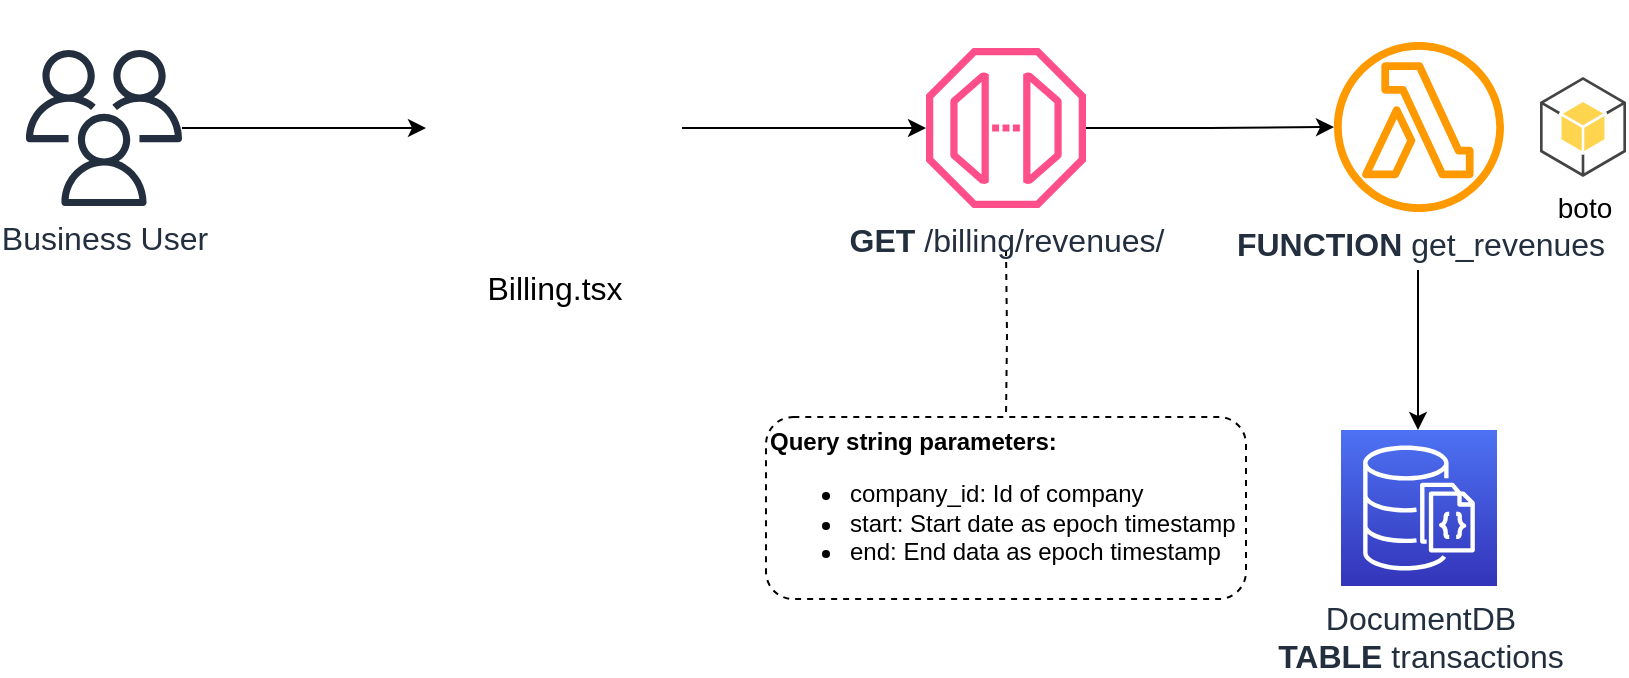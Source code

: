 <mxfile version="16.2.2" type="github" pages="5">
  <diagram id="VvI6xnK7Ubtw1GrGe_8O" name="Get Billing Revenues">
    <mxGraphModel dx="1422" dy="729" grid="1" gridSize="10" guides="1" tooltips="1" connect="1" arrows="1" fold="1" page="1" pageScale="1" pageWidth="850" pageHeight="1100" math="0" shadow="0">
      <root>
        <mxCell id="0" />
        <mxCell id="1" parent="0" />
        <mxCell id="kxR7DaWLTM8WRQEH6DTp-3" style="edgeStyle=orthogonalEdgeStyle;rounded=0;orthogonalLoop=1;jettySize=auto;html=1;" parent="1" source="kxR7DaWLTM8WRQEH6DTp-1" target="kxR7DaWLTM8WRQEH6DTp-2" edge="1">
          <mxGeometry relative="1" as="geometry" />
        </mxCell>
        <mxCell id="kxR7DaWLTM8WRQEH6DTp-1" value="&lt;font style=&quot;font-size: 16px&quot;&gt;Business User&lt;/font&gt;" style="sketch=0;outlineConnect=0;fontColor=#232F3E;gradientColor=none;fillColor=#232F3E;strokeColor=none;dashed=0;verticalLabelPosition=bottom;verticalAlign=top;align=center;html=1;fontSize=12;fontStyle=0;aspect=fixed;pointerEvents=1;shape=mxgraph.aws4.users;" parent="1" vertex="1">
          <mxGeometry x="110" y="260" width="78" height="78" as="geometry" />
        </mxCell>
        <mxCell id="kxR7DaWLTM8WRQEH6DTp-7" style="edgeStyle=orthogonalEdgeStyle;rounded=0;orthogonalLoop=1;jettySize=auto;html=1;" parent="1" source="kxR7DaWLTM8WRQEH6DTp-2" target="kxR7DaWLTM8WRQEH6DTp-5" edge="1">
          <mxGeometry relative="1" as="geometry" />
        </mxCell>
        <mxCell id="kxR7DaWLTM8WRQEH6DTp-2" value="&lt;font style=&quot;font-size: 16px&quot;&gt;Billing.tsx&lt;/font&gt;" style="shape=image;html=1;verticalAlign=top;verticalLabelPosition=bottom;labelBackgroundColor=#ffffff;imageAspect=0;aspect=fixed;image=https://cdn4.iconfinder.com/data/icons/logos-3/600/React.js_logo-128.png" parent="1" vertex="1">
          <mxGeometry x="310" y="235" width="128" height="128" as="geometry" />
        </mxCell>
        <mxCell id="kxR7DaWLTM8WRQEH6DTp-8" style="edgeStyle=orthogonalEdgeStyle;rounded=0;orthogonalLoop=1;jettySize=auto;html=1;" parent="1" source="kxR7DaWLTM8WRQEH6DTp-5" target="kxR7DaWLTM8WRQEH6DTp-6" edge="1">
          <mxGeometry relative="1" as="geometry" />
        </mxCell>
        <mxCell id="kxR7DaWLTM8WRQEH6DTp-13" style="edgeStyle=orthogonalEdgeStyle;rounded=0;orthogonalLoop=1;jettySize=auto;html=1;endArrow=none;endFill=0;dashed=1;" parent="1" target="kxR7DaWLTM8WRQEH6DTp-12" edge="1">
          <mxGeometry relative="1" as="geometry">
            <mxPoint x="600" y="360" as="sourcePoint" />
          </mxGeometry>
        </mxCell>
        <mxCell id="kxR7DaWLTM8WRQEH6DTp-5" value="&lt;font style=&quot;font-size: 16px&quot;&gt;&lt;b&gt;GET&lt;/b&gt; /billing/revenues/&lt;/font&gt;" style="sketch=0;outlineConnect=0;fontColor=#232F3E;gradientColor=none;fillColor=#FF4F8B;strokeColor=none;dashed=0;verticalLabelPosition=bottom;verticalAlign=top;align=center;html=1;fontSize=12;fontStyle=0;aspect=fixed;pointerEvents=1;shape=mxgraph.aws4.endpoint;" parent="1" vertex="1">
          <mxGeometry x="560" y="259" width="80" height="80" as="geometry" />
        </mxCell>
        <mxCell id="kxR7DaWLTM8WRQEH6DTp-15" style="edgeStyle=orthogonalEdgeStyle;rounded=0;orthogonalLoop=1;jettySize=auto;html=1;" parent="1" target="kxR7DaWLTM8WRQEH6DTp-14" edge="1">
          <mxGeometry relative="1" as="geometry">
            <mxPoint x="806" y="370" as="sourcePoint" />
          </mxGeometry>
        </mxCell>
        <mxCell id="kxR7DaWLTM8WRQEH6DTp-6" value="&lt;font style=&quot;font-size: 16px&quot;&gt;&lt;b&gt;FUNCTION &lt;/b&gt;get_revenues&lt;/font&gt;" style="sketch=0;outlineConnect=0;fontColor=#232F3E;gradientColor=none;fillColor=#FF9900;strokeColor=none;dashed=0;verticalLabelPosition=bottom;verticalAlign=top;align=center;html=1;fontSize=12;fontStyle=0;aspect=fixed;pointerEvents=1;shape=mxgraph.aws4.lambda_function;" parent="1" vertex="1">
          <mxGeometry x="764" y="256" width="85" height="85" as="geometry" />
        </mxCell>
        <mxCell id="kxR7DaWLTM8WRQEH6DTp-9" value="" style="shape=image;html=1;verticalAlign=top;verticalLabelPosition=bottom;labelBackgroundColor=#ffffff;imageAspect=0;aspect=fixed;image=https://cdn2.iconfinder.com/data/icons/integers/60/number-one-128.png" parent="1" vertex="1">
          <mxGeometry x="230" y="240" width="40" height="40" as="geometry" />
        </mxCell>
        <mxCell id="kxR7DaWLTM8WRQEH6DTp-10" value="" style="shape=image;html=1;verticalAlign=top;verticalLabelPosition=bottom;labelBackgroundColor=#ffffff;imageAspect=0;aspect=fixed;image=https://cdn2.iconfinder.com/data/icons/integers/60/number-two-128.png" parent="1" vertex="1">
          <mxGeometry x="480" y="240" width="40" height="40" as="geometry" />
        </mxCell>
        <mxCell id="kxR7DaWLTM8WRQEH6DTp-11" value="" style="shape=image;html=1;verticalAlign=top;verticalLabelPosition=bottom;labelBackgroundColor=#ffffff;imageAspect=0;aspect=fixed;image=https://cdn2.iconfinder.com/data/icons/integers/60/number-three-128.png" parent="1" vertex="1">
          <mxGeometry x="680" y="240" width="40" height="40" as="geometry" />
        </mxCell>
        <mxCell id="kxR7DaWLTM8WRQEH6DTp-12" value="&lt;b&gt;Query string parameters:&lt;/b&gt;&lt;br&gt;&lt;ul&gt;&lt;li&gt;company_id: Id of company&lt;/li&gt;&lt;li&gt;start: Start date as epoch timestamp&lt;/li&gt;&lt;li&gt;end: End data as epoch timestamp&lt;/li&gt;&lt;/ul&gt;" style="rounded=1;whiteSpace=wrap;html=1;align=left;dashed=1;" parent="1" vertex="1">
          <mxGeometry x="480" y="443.5" width="240" height="91" as="geometry" />
        </mxCell>
        <mxCell id="kxR7DaWLTM8WRQEH6DTp-14" value="&lt;font style=&quot;font-size: 16px&quot;&gt;DocumentDB&lt;br&gt;&lt;b&gt;TABLE&lt;/b&gt; transactions&lt;/font&gt;" style="sketch=0;points=[[0,0,0],[0.25,0,0],[0.5,0,0],[0.75,0,0],[1,0,0],[0,1,0],[0.25,1,0],[0.5,1,0],[0.75,1,0],[1,1,0],[0,0.25,0],[0,0.5,0],[0,0.75,0],[1,0.25,0],[1,0.5,0],[1,0.75,0]];outlineConnect=0;fontColor=#232F3E;gradientColor=#4D72F3;gradientDirection=north;fillColor=#3334B9;strokeColor=#ffffff;dashed=0;verticalLabelPosition=bottom;verticalAlign=top;align=center;html=1;fontSize=12;fontStyle=0;aspect=fixed;shape=mxgraph.aws4.resourceIcon;resIcon=mxgraph.aws4.documentdb_with_mongodb_compatibility;" parent="1" vertex="1">
          <mxGeometry x="767.5" y="450" width="78" height="78" as="geometry" />
        </mxCell>
        <mxCell id="kxR7DaWLTM8WRQEH6DTp-16" value="" style="shape=image;html=1;verticalAlign=top;verticalLabelPosition=bottom;labelBackgroundColor=#ffffff;imageAspect=0;aspect=fixed;image=https://cdn2.iconfinder.com/data/icons/integers/60/number-four-128.png" parent="1" vertex="1">
          <mxGeometry x="820" y="380" width="40" height="40" as="geometry" />
        </mxCell>
        <mxCell id="kxR7DaWLTM8WRQEH6DTp-17" value="&lt;font style=&quot;font-size: 14px&quot;&gt;boto&lt;/font&gt;" style="outlineConnect=0;dashed=0;verticalLabelPosition=bottom;verticalAlign=top;align=center;html=1;shape=mxgraph.aws3.android;fillColor=#FFD44F;gradientColor=none;" parent="1" vertex="1">
          <mxGeometry x="867" y="273.5" width="43" height="50" as="geometry" />
        </mxCell>
      </root>
    </mxGraphModel>
  </diagram>
  <diagram id="cmVLZW015kuvsUWlFVBc" name="Get Stores">
    <mxGraphModel dx="1422" dy="786" grid="1" gridSize="10" guides="1" tooltips="1" connect="1" arrows="1" fold="1" page="1" pageScale="1" pageWidth="850" pageHeight="1100" math="0" shadow="0">
      <root>
        <mxCell id="LzPQcnu16XLlhFh7L4GQ-0" />
        <mxCell id="LzPQcnu16XLlhFh7L4GQ-1" parent="LzPQcnu16XLlhFh7L4GQ-0" />
        <mxCell id="IkaJXvXB6Ntzko8kWSPx-0" style="edgeStyle=orthogonalEdgeStyle;rounded=0;orthogonalLoop=1;jettySize=auto;html=1;" parent="LzPQcnu16XLlhFh7L4GQ-1" source="IkaJXvXB6Ntzko8kWSPx-1" target="IkaJXvXB6Ntzko8kWSPx-3" edge="1">
          <mxGeometry relative="1" as="geometry" />
        </mxCell>
        <mxCell id="IkaJXvXB6Ntzko8kWSPx-1" value="&lt;font style=&quot;font-size: 16px&quot;&gt;Business User&lt;/font&gt;" style="sketch=0;outlineConnect=0;fontColor=#232F3E;gradientColor=none;fillColor=#232F3E;strokeColor=none;dashed=0;verticalLabelPosition=bottom;verticalAlign=top;align=center;html=1;fontSize=12;fontStyle=0;aspect=fixed;pointerEvents=1;shape=mxgraph.aws4.users;" parent="LzPQcnu16XLlhFh7L4GQ-1" vertex="1">
          <mxGeometry x="110" y="260" width="78" height="78" as="geometry" />
        </mxCell>
        <mxCell id="IkaJXvXB6Ntzko8kWSPx-2" style="edgeStyle=orthogonalEdgeStyle;rounded=0;orthogonalLoop=1;jettySize=auto;html=1;" parent="LzPQcnu16XLlhFh7L4GQ-1" source="IkaJXvXB6Ntzko8kWSPx-3" target="IkaJXvXB6Ntzko8kWSPx-6" edge="1">
          <mxGeometry relative="1" as="geometry" />
        </mxCell>
        <mxCell id="IkaJXvXB6Ntzko8kWSPx-3" value="&lt;font style=&quot;font-size: 16px&quot;&gt;Stores.tsx&lt;br&gt;&lt;/font&gt;" style="shape=image;html=1;verticalAlign=top;verticalLabelPosition=bottom;labelBackgroundColor=#ffffff;imageAspect=0;aspect=fixed;image=https://cdn4.iconfinder.com/data/icons/logos-3/600/React.js_logo-128.png" parent="LzPQcnu16XLlhFh7L4GQ-1" vertex="1">
          <mxGeometry x="310" y="235" width="128" height="128" as="geometry" />
        </mxCell>
        <mxCell id="IkaJXvXB6Ntzko8kWSPx-4" style="edgeStyle=orthogonalEdgeStyle;rounded=0;orthogonalLoop=1;jettySize=auto;html=1;" parent="LzPQcnu16XLlhFh7L4GQ-1" source="IkaJXvXB6Ntzko8kWSPx-6" target="IkaJXvXB6Ntzko8kWSPx-8" edge="1">
          <mxGeometry relative="1" as="geometry" />
        </mxCell>
        <mxCell id="IkaJXvXB6Ntzko8kWSPx-5" style="edgeStyle=orthogonalEdgeStyle;rounded=0;orthogonalLoop=1;jettySize=auto;html=1;endArrow=none;endFill=0;dashed=1;" parent="LzPQcnu16XLlhFh7L4GQ-1" target="IkaJXvXB6Ntzko8kWSPx-12" edge="1">
          <mxGeometry relative="1" as="geometry">
            <mxPoint x="600" y="360" as="sourcePoint" />
          </mxGeometry>
        </mxCell>
        <mxCell id="IkaJXvXB6Ntzko8kWSPx-6" value="&lt;font style=&quot;font-size: 16px&quot;&gt;&lt;b&gt;GET&lt;/b&gt; /companies/{company_id}/stores&lt;/font&gt;" style="sketch=0;outlineConnect=0;fontColor=#232F3E;gradientColor=none;fillColor=#FF4F8B;strokeColor=none;dashed=0;verticalLabelPosition=bottom;verticalAlign=top;align=center;html=1;fontSize=12;fontStyle=0;aspect=fixed;pointerEvents=1;shape=mxgraph.aws4.endpoint;" parent="LzPQcnu16XLlhFh7L4GQ-1" vertex="1">
          <mxGeometry x="560" y="259" width="80" height="80" as="geometry" />
        </mxCell>
        <mxCell id="IkaJXvXB6Ntzko8kWSPx-7" style="edgeStyle=orthogonalEdgeStyle;rounded=0;orthogonalLoop=1;jettySize=auto;html=1;" parent="LzPQcnu16XLlhFh7L4GQ-1" target="IkaJXvXB6Ntzko8kWSPx-13" edge="1">
          <mxGeometry relative="1" as="geometry">
            <mxPoint x="852" y="370" as="sourcePoint" />
          </mxGeometry>
        </mxCell>
        <mxCell id="IkaJXvXB6Ntzko8kWSPx-8" value="&lt;font style=&quot;font-size: 16px&quot;&gt;&lt;b&gt;FUNCTION &lt;/b&gt;get_stores&lt;br&gt;&lt;/font&gt;" style="sketch=0;outlineConnect=0;fontColor=#232F3E;gradientColor=none;fillColor=#FF9900;strokeColor=none;dashed=0;verticalLabelPosition=bottom;verticalAlign=top;align=center;html=1;fontSize=12;fontStyle=0;aspect=fixed;pointerEvents=1;shape=mxgraph.aws4.lambda_function;" parent="LzPQcnu16XLlhFh7L4GQ-1" vertex="1">
          <mxGeometry x="810" y="256" width="85" height="85" as="geometry" />
        </mxCell>
        <mxCell id="IkaJXvXB6Ntzko8kWSPx-9" value="" style="shape=image;html=1;verticalAlign=top;verticalLabelPosition=bottom;labelBackgroundColor=#ffffff;imageAspect=0;aspect=fixed;image=https://cdn2.iconfinder.com/data/icons/integers/60/number-one-128.png" parent="LzPQcnu16XLlhFh7L4GQ-1" vertex="1">
          <mxGeometry x="230" y="240" width="40" height="40" as="geometry" />
        </mxCell>
        <mxCell id="IkaJXvXB6Ntzko8kWSPx-10" value="" style="shape=image;html=1;verticalAlign=top;verticalLabelPosition=bottom;labelBackgroundColor=#ffffff;imageAspect=0;aspect=fixed;image=https://cdn2.iconfinder.com/data/icons/integers/60/number-two-128.png" parent="LzPQcnu16XLlhFh7L4GQ-1" vertex="1">
          <mxGeometry x="480" y="240" width="40" height="40" as="geometry" />
        </mxCell>
        <mxCell id="IkaJXvXB6Ntzko8kWSPx-11" value="" style="shape=image;html=1;verticalAlign=top;verticalLabelPosition=bottom;labelBackgroundColor=#ffffff;imageAspect=0;aspect=fixed;image=https://cdn2.iconfinder.com/data/icons/integers/60/number-three-128.png" parent="LzPQcnu16XLlhFh7L4GQ-1" vertex="1">
          <mxGeometry x="680" y="240" width="40" height="40" as="geometry" />
        </mxCell>
        <mxCell id="IkaJXvXB6Ntzko8kWSPx-12" value="&lt;b&gt;&lt;br&gt;Query path parameters:&lt;/b&gt;&lt;br&gt;&lt;ul&gt;&lt;li&gt;company_id: Id of company&lt;/li&gt;&lt;/ul&gt;&lt;b&gt;Query string parameters:&lt;br&gt;&lt;/b&gt;&lt;ul&gt;&lt;li&gt;offset: Index of first item in stores list&lt;/li&gt;&lt;li&gt;limit: Number of items in stores list&lt;/li&gt;&lt;/ul&gt;" style="rounded=1;whiteSpace=wrap;html=1;align=left;dashed=1;" parent="LzPQcnu16XLlhFh7L4GQ-1" vertex="1">
          <mxGeometry x="460" y="443.5" width="280" height="136.5" as="geometry" />
        </mxCell>
        <mxCell id="IkaJXvXB6Ntzko8kWSPx-13" value="&lt;font style=&quot;font-size: 16px&quot;&gt;DocumentDB&lt;br&gt;&lt;b&gt;TABLE&lt;/b&gt; stores&lt;/font&gt;" style="sketch=0;points=[[0,0,0],[0.25,0,0],[0.5,0,0],[0.75,0,0],[1,0,0],[0,1,0],[0.25,1,0],[0.5,1,0],[0.75,1,0],[1,1,0],[0,0.25,0],[0,0.5,0],[0,0.75,0],[1,0.25,0],[1,0.5,0],[1,0.75,0]];outlineConnect=0;fontColor=#232F3E;gradientColor=#4D72F3;gradientDirection=north;fillColor=#3334B9;strokeColor=#ffffff;dashed=0;verticalLabelPosition=bottom;verticalAlign=top;align=center;html=1;fontSize=12;fontStyle=0;aspect=fixed;shape=mxgraph.aws4.resourceIcon;resIcon=mxgraph.aws4.documentdb_with_mongodb_compatibility;" parent="LzPQcnu16XLlhFh7L4GQ-1" vertex="1">
          <mxGeometry x="813.5" y="450" width="78" height="78" as="geometry" />
        </mxCell>
        <mxCell id="IkaJXvXB6Ntzko8kWSPx-14" value="" style="shape=image;html=1;verticalAlign=top;verticalLabelPosition=bottom;labelBackgroundColor=#ffffff;imageAspect=0;aspect=fixed;image=https://cdn2.iconfinder.com/data/icons/integers/60/number-four-128.png" parent="LzPQcnu16XLlhFh7L4GQ-1" vertex="1">
          <mxGeometry x="866" y="380" width="40" height="40" as="geometry" />
        </mxCell>
        <mxCell id="IkaJXvXB6Ntzko8kWSPx-15" value="&lt;font style=&quot;font-size: 14px&quot;&gt;boto&lt;/font&gt;" style="outlineConnect=0;dashed=0;verticalLabelPosition=bottom;verticalAlign=top;align=center;html=1;shape=mxgraph.aws3.android;fillColor=#FFD44F;gradientColor=none;" parent="LzPQcnu16XLlhFh7L4GQ-1" vertex="1">
          <mxGeometry x="913" y="273.5" width="43" height="50" as="geometry" />
        </mxCell>
      </root>
    </mxGraphModel>
  </diagram>
  <diagram id="KLJXaCD1r4Mk-DGN4UcQ" name="Save OPOS History">
    <mxGraphModel dx="1422" dy="786" grid="1" gridSize="10" guides="1" tooltips="1" connect="1" arrows="1" fold="1" page="1" pageScale="1" pageWidth="850" pageHeight="1100" math="0" shadow="0">
      <root>
        <mxCell id="zgQaud_D7mGyDaJimi5I-0" />
        <mxCell id="zgQaud_D7mGyDaJimi5I-1" parent="zgQaud_D7mGyDaJimi5I-0" />
        <mxCell id="DMf585GbkxXUlghjqEOV-0" style="edgeStyle=orthogonalEdgeStyle;rounded=0;orthogonalLoop=1;jettySize=auto;html=1;" parent="zgQaud_D7mGyDaJimi5I-1" source="DMf585GbkxXUlghjqEOV-1" target="DMf585GbkxXUlghjqEOV-3" edge="1">
          <mxGeometry relative="1" as="geometry" />
        </mxCell>
        <mxCell id="DMf585GbkxXUlghjqEOV-1" value="&lt;font style=&quot;font-size: 16px&quot;&gt;Cashier&lt;/font&gt;" style="sketch=0;outlineConnect=0;fontColor=#232F3E;gradientColor=none;fillColor=#232F3E;strokeColor=none;dashed=0;verticalLabelPosition=bottom;verticalAlign=top;align=center;html=1;fontSize=12;fontStyle=0;aspect=fixed;pointerEvents=1;shape=mxgraph.aws4.users;" parent="zgQaud_D7mGyDaJimi5I-1" vertex="1">
          <mxGeometry x="110" y="260" width="78" height="78" as="geometry" />
        </mxCell>
        <mxCell id="DMf585GbkxXUlghjqEOV-2" style="edgeStyle=orthogonalEdgeStyle;rounded=0;orthogonalLoop=1;jettySize=auto;html=1;" parent="zgQaud_D7mGyDaJimi5I-1" source="DMf585GbkxXUlghjqEOV-3" target="DMf585GbkxXUlghjqEOV-6" edge="1">
          <mxGeometry relative="1" as="geometry" />
        </mxCell>
        <mxCell id="DMf585GbkxXUlghjqEOV-3" value="&lt;font style=&quot;font-size: 16px&quot;&gt;OPOS Web Cashier&lt;br&gt;&lt;/font&gt;" style="shape=image;html=1;verticalAlign=top;verticalLabelPosition=bottom;labelBackgroundColor=#ffffff;imageAspect=0;aspect=fixed;image=https://cdn4.iconfinder.com/data/icons/logos-3/600/React.js_logo-128.png" parent="zgQaud_D7mGyDaJimi5I-1" vertex="1">
          <mxGeometry x="310" y="235" width="128" height="128" as="geometry" />
        </mxCell>
        <mxCell id="DMf585GbkxXUlghjqEOV-4" style="edgeStyle=orthogonalEdgeStyle;rounded=0;orthogonalLoop=1;jettySize=auto;html=1;" parent="zgQaud_D7mGyDaJimi5I-1" source="DMf585GbkxXUlghjqEOV-6" target="DMf585GbkxXUlghjqEOV-8" edge="1">
          <mxGeometry relative="1" as="geometry" />
        </mxCell>
        <mxCell id="DMf585GbkxXUlghjqEOV-5" style="edgeStyle=orthogonalEdgeStyle;rounded=0;orthogonalLoop=1;jettySize=auto;html=1;endArrow=none;endFill=0;dashed=1;" parent="zgQaud_D7mGyDaJimi5I-1" target="DMf585GbkxXUlghjqEOV-12" edge="1">
          <mxGeometry relative="1" as="geometry">
            <mxPoint x="600" y="360" as="sourcePoint" />
          </mxGeometry>
        </mxCell>
        <mxCell id="DMf585GbkxXUlghjqEOV-6" value="&lt;font style=&quot;font-size: 16px&quot;&gt;&lt;b&gt;POST&amp;nbsp;&lt;/b&gt;/pos/opos/histories&lt;/font&gt;" style="sketch=0;outlineConnect=0;fontColor=#232F3E;gradientColor=none;fillColor=#FF4F8B;strokeColor=none;dashed=0;verticalLabelPosition=bottom;verticalAlign=top;align=center;html=1;fontSize=12;fontStyle=0;aspect=fixed;pointerEvents=1;shape=mxgraph.aws4.endpoint;" parent="zgQaud_D7mGyDaJimi5I-1" vertex="1">
          <mxGeometry x="560" y="259" width="80" height="80" as="geometry" />
        </mxCell>
        <mxCell id="DMf585GbkxXUlghjqEOV-7" style="edgeStyle=orthogonalEdgeStyle;rounded=0;orthogonalLoop=1;jettySize=auto;html=1;" parent="zgQaud_D7mGyDaJimi5I-1" target="DMf585GbkxXUlghjqEOV-13" edge="1">
          <mxGeometry relative="1" as="geometry">
            <mxPoint x="852" y="370" as="sourcePoint" />
          </mxGeometry>
        </mxCell>
        <mxCell id="DMf585GbkxXUlghjqEOV-8" value="&lt;font style=&quot;font-size: 16px&quot;&gt;&lt;b&gt;FUNCTION &lt;/b&gt;opos_save_history&lt;br&gt;&lt;/font&gt;" style="sketch=0;outlineConnect=0;fontColor=#232F3E;gradientColor=none;fillColor=#FF9900;strokeColor=none;dashed=0;verticalLabelPosition=bottom;verticalAlign=top;align=center;html=1;fontSize=12;fontStyle=0;aspect=fixed;pointerEvents=1;shape=mxgraph.aws4.lambda_function;" parent="zgQaud_D7mGyDaJimi5I-1" vertex="1">
          <mxGeometry x="810" y="256" width="85" height="85" as="geometry" />
        </mxCell>
        <mxCell id="DMf585GbkxXUlghjqEOV-9" value="" style="shape=image;html=1;verticalAlign=top;verticalLabelPosition=bottom;labelBackgroundColor=#ffffff;imageAspect=0;aspect=fixed;image=https://cdn2.iconfinder.com/data/icons/integers/60/number-one-128.png" parent="zgQaud_D7mGyDaJimi5I-1" vertex="1">
          <mxGeometry x="230" y="240" width="40" height="40" as="geometry" />
        </mxCell>
        <mxCell id="DMf585GbkxXUlghjqEOV-10" value="" style="shape=image;html=1;verticalAlign=top;verticalLabelPosition=bottom;labelBackgroundColor=#ffffff;imageAspect=0;aspect=fixed;image=https://cdn2.iconfinder.com/data/icons/integers/60/number-two-128.png" parent="zgQaud_D7mGyDaJimi5I-1" vertex="1">
          <mxGeometry x="480" y="240" width="40" height="40" as="geometry" />
        </mxCell>
        <mxCell id="DMf585GbkxXUlghjqEOV-11" value="" style="shape=image;html=1;verticalAlign=top;verticalLabelPosition=bottom;labelBackgroundColor=#ffffff;imageAspect=0;aspect=fixed;image=https://cdn2.iconfinder.com/data/icons/integers/60/number-three-128.png" parent="zgQaud_D7mGyDaJimi5I-1" vertex="1">
          <mxGeometry x="680" y="240" width="40" height="40" as="geometry" />
        </mxCell>
        <mxCell id="DMf585GbkxXUlghjqEOV-12" value="&lt;b&gt;&lt;br&gt;Body parameters:&lt;/b&gt;&lt;br&gt;&lt;ul&gt;&lt;li&gt;registerId: Id of register&lt;/li&gt;&lt;li&gt;code: Campaign code&lt;/li&gt;&lt;li&gt;orderTotal: Total order amount in customer bill&lt;/li&gt;&lt;/ul&gt;" style="rounded=1;whiteSpace=wrap;html=1;align=left;dashed=1;" parent="zgQaud_D7mGyDaJimi5I-1" vertex="1">
          <mxGeometry x="460" y="443.5" width="280" height="136.5" as="geometry" />
        </mxCell>
        <mxCell id="DMf585GbkxXUlghjqEOV-13" value="&lt;font style=&quot;font-size: 16px&quot;&gt;DocumentDB&lt;br&gt;&lt;b&gt;TABLE&lt;/b&gt; transactions&lt;/font&gt;" style="sketch=0;points=[[0,0,0],[0.25,0,0],[0.5,0,0],[0.75,0,0],[1,0,0],[0,1,0],[0.25,1,0],[0.5,1,0],[0.75,1,0],[1,1,0],[0,0.25,0],[0,0.5,0],[0,0.75,0],[1,0.25,0],[1,0.5,0],[1,0.75,0]];outlineConnect=0;fontColor=#232F3E;gradientColor=#4D72F3;gradientDirection=north;fillColor=#3334B9;strokeColor=#ffffff;dashed=0;verticalLabelPosition=bottom;verticalAlign=top;align=center;html=1;fontSize=12;fontStyle=0;aspect=fixed;shape=mxgraph.aws4.resourceIcon;resIcon=mxgraph.aws4.documentdb_with_mongodb_compatibility;" parent="zgQaud_D7mGyDaJimi5I-1" vertex="1">
          <mxGeometry x="813.5" y="450" width="78" height="78" as="geometry" />
        </mxCell>
        <mxCell id="DMf585GbkxXUlghjqEOV-14" value="" style="shape=image;html=1;verticalAlign=top;verticalLabelPosition=bottom;labelBackgroundColor=#ffffff;imageAspect=0;aspect=fixed;image=https://cdn2.iconfinder.com/data/icons/integers/60/number-four-128.png" parent="zgQaud_D7mGyDaJimi5I-1" vertex="1">
          <mxGeometry x="866" y="380" width="40" height="40" as="geometry" />
        </mxCell>
        <mxCell id="DMf585GbkxXUlghjqEOV-15" value="&lt;font style=&quot;font-size: 14px&quot;&gt;boto&lt;/font&gt;" style="outlineConnect=0;dashed=0;verticalLabelPosition=bottom;verticalAlign=top;align=center;html=1;shape=mxgraph.aws3.android;fillColor=#FFD44F;gradientColor=none;" parent="zgQaud_D7mGyDaJimi5I-1" vertex="1">
          <mxGeometry x="913" y="273.5" width="43" height="50" as="geometry" />
        </mxCell>
      </root>
    </mxGraphModel>
  </diagram>
  <diagram id="JzCFxW1Js7PnxJu5ZkAm" name="Apply Discount Code">
    <mxGraphModel dx="1422" dy="729" grid="1" gridSize="10" guides="1" tooltips="1" connect="1" arrows="1" fold="1" page="1" pageScale="1" pageWidth="850" pageHeight="1100" math="0" shadow="0">
      <root>
        <mxCell id="jgcZVzl3JLScHbJyZAdu-0" />
        <mxCell id="jgcZVzl3JLScHbJyZAdu-1" parent="jgcZVzl3JLScHbJyZAdu-0" />
        <mxCell id="rTqRpNXXwKAtUcoNGrp0-0" style="edgeStyle=orthogonalEdgeStyle;rounded=0;orthogonalLoop=1;jettySize=auto;html=1;" parent="jgcZVzl3JLScHbJyZAdu-1" source="rTqRpNXXwKAtUcoNGrp0-1" target="rTqRpNXXwKAtUcoNGrp0-3" edge="1">
          <mxGeometry relative="1" as="geometry" />
        </mxCell>
        <mxCell id="rTqRpNXXwKAtUcoNGrp0-1" value="&lt;font style=&quot;font-size: 16px&quot;&gt;Cashier&lt;/font&gt;" style="sketch=0;outlineConnect=0;fontColor=#232F3E;gradientColor=none;fillColor=#232F3E;strokeColor=none;dashed=0;verticalLabelPosition=bottom;verticalAlign=top;align=center;html=1;fontSize=12;fontStyle=0;aspect=fixed;pointerEvents=1;shape=mxgraph.aws4.users;" parent="jgcZVzl3JLScHbJyZAdu-1" vertex="1">
          <mxGeometry x="110" y="260" width="78" height="78" as="geometry" />
        </mxCell>
        <mxCell id="rTqRpNXXwKAtUcoNGrp0-2" style="edgeStyle=orthogonalEdgeStyle;rounded=0;orthogonalLoop=1;jettySize=auto;html=1;" parent="jgcZVzl3JLScHbJyZAdu-1" source="rTqRpNXXwKAtUcoNGrp0-3" target="rTqRpNXXwKAtUcoNGrp0-6" edge="1">
          <mxGeometry relative="1" as="geometry" />
        </mxCell>
        <mxCell id="rTqRpNXXwKAtUcoNGrp0-3" value="&lt;font style=&quot;font-size: 16px&quot;&gt;OPOS Web Cashier&lt;br&gt;&lt;/font&gt;" style="shape=image;html=1;verticalAlign=top;verticalLabelPosition=bottom;labelBackgroundColor=#ffffff;imageAspect=0;aspect=fixed;image=https://cdn4.iconfinder.com/data/icons/logos-3/600/React.js_logo-128.png" parent="jgcZVzl3JLScHbJyZAdu-1" vertex="1">
          <mxGeometry x="310" y="235" width="128" height="128" as="geometry" />
        </mxCell>
        <mxCell id="rTqRpNXXwKAtUcoNGrp0-4" style="edgeStyle=orthogonalEdgeStyle;rounded=0;orthogonalLoop=1;jettySize=auto;html=1;" parent="jgcZVzl3JLScHbJyZAdu-1" source="rTqRpNXXwKAtUcoNGrp0-6" target="rTqRpNXXwKAtUcoNGrp0-8" edge="1">
          <mxGeometry relative="1" as="geometry" />
        </mxCell>
        <mxCell id="rTqRpNXXwKAtUcoNGrp0-5" style="edgeStyle=orthogonalEdgeStyle;rounded=0;orthogonalLoop=1;jettySize=auto;html=1;endArrow=none;endFill=0;dashed=1;" parent="jgcZVzl3JLScHbJyZAdu-1" target="rTqRpNXXwKAtUcoNGrp0-12" edge="1">
          <mxGeometry relative="1" as="geometry">
            <mxPoint x="600" y="360" as="sourcePoint" />
          </mxGeometry>
        </mxCell>
        <mxCell id="rTqRpNXXwKAtUcoNGrp0-6" value="&lt;font style=&quot;font-size: 16px&quot;&gt;&lt;b&gt;POST&amp;nbsp;&lt;/b&gt;/pos/opos/apply-code&lt;/font&gt;" style="sketch=0;outlineConnect=0;fontColor=#232F3E;gradientColor=none;fillColor=#FF4F8B;strokeColor=none;dashed=0;verticalLabelPosition=bottom;verticalAlign=top;align=center;html=1;fontSize=12;fontStyle=0;aspect=fixed;pointerEvents=1;shape=mxgraph.aws4.endpoint;" parent="jgcZVzl3JLScHbJyZAdu-1" vertex="1">
          <mxGeometry x="560" y="259" width="80" height="80" as="geometry" />
        </mxCell>
        <mxCell id="rTqRpNXXwKAtUcoNGrp0-7" style="edgeStyle=orthogonalEdgeStyle;rounded=0;orthogonalLoop=1;jettySize=auto;html=1;" parent="jgcZVzl3JLScHbJyZAdu-1" target="rTqRpNXXwKAtUcoNGrp0-13" edge="1">
          <mxGeometry relative="1" as="geometry">
            <mxPoint x="852" y="370" as="sourcePoint" />
          </mxGeometry>
        </mxCell>
        <mxCell id="rTqRpNXXwKAtUcoNGrp0-8" value="&lt;font style=&quot;font-size: 16px&quot;&gt;&lt;b&gt;FUNCTION &lt;/b&gt;opos_apply_code&lt;br&gt;&lt;/font&gt;" style="sketch=0;outlineConnect=0;fontColor=#232F3E;gradientColor=none;fillColor=#FF9900;strokeColor=none;dashed=0;verticalLabelPosition=bottom;verticalAlign=top;align=center;html=1;fontSize=12;fontStyle=0;aspect=fixed;pointerEvents=1;shape=mxgraph.aws4.lambda_function;" parent="jgcZVzl3JLScHbJyZAdu-1" vertex="1">
          <mxGeometry x="810" y="256" width="85" height="85" as="geometry" />
        </mxCell>
        <mxCell id="rTqRpNXXwKAtUcoNGrp0-9" value="" style="shape=image;html=1;verticalAlign=top;verticalLabelPosition=bottom;labelBackgroundColor=#ffffff;imageAspect=0;aspect=fixed;image=https://cdn2.iconfinder.com/data/icons/integers/60/number-one-128.png" parent="jgcZVzl3JLScHbJyZAdu-1" vertex="1">
          <mxGeometry x="230" y="240" width="40" height="40" as="geometry" />
        </mxCell>
        <mxCell id="rTqRpNXXwKAtUcoNGrp0-10" value="" style="shape=image;html=1;verticalAlign=top;verticalLabelPosition=bottom;labelBackgroundColor=#ffffff;imageAspect=0;aspect=fixed;image=https://cdn2.iconfinder.com/data/icons/integers/60/number-two-128.png" parent="jgcZVzl3JLScHbJyZAdu-1" vertex="1">
          <mxGeometry x="480" y="240" width="40" height="40" as="geometry" />
        </mxCell>
        <mxCell id="rTqRpNXXwKAtUcoNGrp0-11" value="" style="shape=image;html=1;verticalAlign=top;verticalLabelPosition=bottom;labelBackgroundColor=#ffffff;imageAspect=0;aspect=fixed;image=https://cdn2.iconfinder.com/data/icons/integers/60/number-three-128.png" parent="jgcZVzl3JLScHbJyZAdu-1" vertex="1">
          <mxGeometry x="680" y="240" width="40" height="40" as="geometry" />
        </mxCell>
        <mxCell id="rTqRpNXXwKAtUcoNGrp0-12" value="&lt;b&gt;&lt;br&gt;Body parameters:&lt;/b&gt;&lt;br&gt;&lt;ul&gt;&lt;li&gt;registerId: Id of register&lt;/li&gt;&lt;li&gt;code: Campaign code&lt;/li&gt;&lt;li&gt;guid: Guid returned from OPOS&lt;/li&gt;&lt;/ul&gt;" style="rounded=1;whiteSpace=wrap;html=1;align=left;dashed=1;" parent="jgcZVzl3JLScHbJyZAdu-1" vertex="1">
          <mxGeometry x="460" y="443.5" width="280" height="136.5" as="geometry" />
        </mxCell>
        <mxCell id="rTqRpNXXwKAtUcoNGrp0-13" value="&lt;font style=&quot;font-size: 16px&quot;&gt;DocumentDB&lt;br&gt;&lt;b&gt;TABLE&lt;/b&gt; campaign_codes&lt;/font&gt;" style="sketch=0;points=[[0,0,0],[0.25,0,0],[0.5,0,0],[0.75,0,0],[1,0,0],[0,1,0],[0.25,1,0],[0.5,1,0],[0.75,1,0],[1,1,0],[0,0.25,0],[0,0.5,0],[0,0.75,0],[1,0.25,0],[1,0.5,0],[1,0.75,0]];outlineConnect=0;fontColor=#232F3E;gradientColor=#4D72F3;gradientDirection=north;fillColor=#3334B9;strokeColor=#ffffff;dashed=0;verticalLabelPosition=bottom;verticalAlign=top;align=center;html=1;fontSize=12;fontStyle=0;aspect=fixed;shape=mxgraph.aws4.resourceIcon;resIcon=mxgraph.aws4.documentdb_with_mongodb_compatibility;" parent="jgcZVzl3JLScHbJyZAdu-1" vertex="1">
          <mxGeometry x="813.5" y="450" width="78" height="78" as="geometry" />
        </mxCell>
        <mxCell id="rTqRpNXXwKAtUcoNGrp0-14" value="" style="shape=image;html=1;verticalAlign=top;verticalLabelPosition=bottom;labelBackgroundColor=#ffffff;imageAspect=0;aspect=fixed;image=https://cdn2.iconfinder.com/data/icons/integers/60/number-four-128.png" parent="jgcZVzl3JLScHbJyZAdu-1" vertex="1">
          <mxGeometry x="866" y="380" width="40" height="40" as="geometry" />
        </mxCell>
        <mxCell id="rTqRpNXXwKAtUcoNGrp0-15" value="&lt;font style=&quot;font-size: 14px&quot;&gt;boto&lt;/font&gt;" style="outlineConnect=0;dashed=0;verticalLabelPosition=bottom;verticalAlign=top;align=center;html=1;shape=mxgraph.aws3.android;fillColor=#FFD44F;gradientColor=none;" parent="jgcZVzl3JLScHbJyZAdu-1" vertex="1">
          <mxGeometry x="913" y="273.5" width="43" height="50" as="geometry" />
        </mxCell>
      </root>
    </mxGraphModel>
  </diagram>
  <diagram id="18NLYX1uD88q3DwatxkV" name="Create Invoices">
    <mxGraphModel dx="1422" dy="666" grid="1" gridSize="10" guides="1" tooltips="1" connect="1" arrows="1" fold="1" page="1" pageScale="1" pageWidth="850" pageHeight="1100" math="0" shadow="0">
      <root>
        <mxCell id="lh4p_q4BZ1CYZbxqO6mq-0" />
        <mxCell id="lh4p_q4BZ1CYZbxqO6mq-1" parent="lh4p_q4BZ1CYZbxqO6mq-0" />
        <mxCell id="lh4p_q4BZ1CYZbxqO6mq-2" style="edgeStyle=orthogonalEdgeStyle;rounded=0;orthogonalLoop=1;jettySize=auto;html=1;" edge="1" parent="lh4p_q4BZ1CYZbxqO6mq-1">
          <mxGeometry relative="1" as="geometry">
            <mxPoint x="348" y="317" as="sourcePoint" />
            <mxPoint x="470" y="317" as="targetPoint" />
          </mxGeometry>
        </mxCell>
        <mxCell id="lh4p_q4BZ1CYZbxqO6mq-9" style="edgeStyle=orthogonalEdgeStyle;rounded=0;orthogonalLoop=1;jettySize=auto;html=1;" edge="1" parent="lh4p_q4BZ1CYZbxqO6mq-1" target="lh4p_q4BZ1CYZbxqO6mq-15">
          <mxGeometry relative="1" as="geometry">
            <mxPoint x="793" y="390" as="sourcePoint" />
          </mxGeometry>
        </mxCell>
        <mxCell id="lh4p_q4BZ1CYZbxqO6mq-10" value="&lt;font style=&quot;font-size: 16px&quot;&gt;&lt;b&gt;FUNCTION &lt;/b&gt;create_invoices&lt;/font&gt;" style="sketch=0;outlineConnect=0;fontColor=#232F3E;gradientColor=none;fillColor=#FF9900;strokeColor=none;dashed=0;verticalLabelPosition=bottom;verticalAlign=top;align=center;html=1;fontSize=12;fontStyle=0;aspect=fixed;pointerEvents=1;shape=mxgraph.aws4.lambda_function;" vertex="1" parent="lh4p_q4BZ1CYZbxqO6mq-1">
          <mxGeometry x="750" y="275" width="85" height="85" as="geometry" />
        </mxCell>
        <mxCell id="lh4p_q4BZ1CYZbxqO6mq-11" value="" style="shape=image;html=1;verticalAlign=top;verticalLabelPosition=bottom;labelBackgroundColor=#ffffff;imageAspect=0;aspect=fixed;image=https://cdn2.iconfinder.com/data/icons/integers/60/number-one-128.png" vertex="1" parent="lh4p_q4BZ1CYZbxqO6mq-1">
          <mxGeometry x="390" y="249" width="40" height="40" as="geometry" />
        </mxCell>
        <mxCell id="lh4p_q4BZ1CYZbxqO6mq-12" value="" style="shape=image;html=1;verticalAlign=top;verticalLabelPosition=bottom;labelBackgroundColor=#ffffff;imageAspect=0;aspect=fixed;image=https://cdn2.iconfinder.com/data/icons/integers/60/number-two-128.png" vertex="1" parent="lh4p_q4BZ1CYZbxqO6mq-1">
          <mxGeometry x="630" y="249" width="40" height="40" as="geometry" />
        </mxCell>
        <mxCell id="lh4p_q4BZ1CYZbxqO6mq-13" value="" style="shape=image;html=1;verticalAlign=top;verticalLabelPosition=bottom;labelBackgroundColor=#ffffff;imageAspect=0;aspect=fixed;image=https://cdn2.iconfinder.com/data/icons/integers/60/number-three-128.png" vertex="1" parent="lh4p_q4BZ1CYZbxqO6mq-1">
          <mxGeometry x="810" y="410.5" width="40" height="40" as="geometry" />
        </mxCell>
        <mxCell id="lh4p_q4BZ1CYZbxqO6mq-15" value="&lt;font style=&quot;font-size: 16px&quot;&gt;DocumentDB&lt;br&gt;&lt;b&gt;TABLE&lt;/b&gt; business_invoices&lt;/font&gt;" style="sketch=0;points=[[0,0,0],[0.25,0,0],[0.5,0,0],[0.75,0,0],[1,0,0],[0,1,0],[0.25,1,0],[0.5,1,0],[0.75,1,0],[1,1,0],[0,0.25,0],[0,0.5,0],[0,0.75,0],[1,0.25,0],[1,0.5,0],[1,0.75,0]];outlineConnect=0;fontColor=#232F3E;gradientColor=#4D72F3;gradientDirection=north;fillColor=#3334B9;strokeColor=#ffffff;dashed=0;verticalLabelPosition=bottom;verticalAlign=top;align=center;html=1;fontSize=12;fontStyle=0;aspect=fixed;shape=mxgraph.aws4.resourceIcon;resIcon=mxgraph.aws4.documentdb_with_mongodb_compatibility;" vertex="1" parent="lh4p_q4BZ1CYZbxqO6mq-1">
          <mxGeometry x="753.5" y="472" width="78" height="78" as="geometry" />
        </mxCell>
        <mxCell id="lh4p_q4BZ1CYZbxqO6mq-17" value="&lt;font style=&quot;font-size: 14px&quot;&gt;boto&lt;/font&gt;" style="outlineConnect=0;dashed=0;verticalLabelPosition=bottom;verticalAlign=top;align=center;html=1;shape=mxgraph.aws3.android;fillColor=#FFD44F;gradientColor=none;" vertex="1" parent="lh4p_q4BZ1CYZbxqO6mq-1">
          <mxGeometry x="853" y="295.5" width="43" height="50" as="geometry" />
        </mxCell>
        <mxCell id="lh4p_q4BZ1CYZbxqO6mq-18" value="&lt;font style=&quot;font-size: 16px&quot;&gt;&lt;b&gt;AWS EventBridget&lt;/b&gt;&lt;br&gt;Event Bus&lt;/font&gt;" style="sketch=0;points=[[0,0,0],[0.25,0,0],[0.5,0,0],[0.75,0,0],[1,0,0],[0,1,0],[0.25,1,0],[0.5,1,0],[0.75,1,0],[1,1,0],[0,0.25,0],[0,0.5,0],[0,0.75,0],[1,0.25,0],[1,0.5,0],[1,0.75,0]];outlineConnect=0;fontColor=#232F3E;gradientColor=#FF4F8B;gradientDirection=north;fillColor=#BC1356;strokeColor=#ffffff;dashed=0;verticalLabelPosition=bottom;verticalAlign=top;align=center;html=1;fontSize=12;fontStyle=0;aspect=fixed;shape=mxgraph.aws4.resourceIcon;resIcon=mxgraph.aws4.eventbridge;" vertex="1" parent="lh4p_q4BZ1CYZbxqO6mq-1">
          <mxGeometry x="270" y="277.5" width="80" height="80" as="geometry" />
        </mxCell>
        <mxCell id="PzbTW43cUSJ83smqn8mi-2" style="edgeStyle=orthogonalEdgeStyle;rounded=0;orthogonalLoop=1;jettySize=auto;html=1;fontSize=16;" edge="1" parent="lh4p_q4BZ1CYZbxqO6mq-1" source="lh4p_q4BZ1CYZbxqO6mq-19">
          <mxGeometry relative="1" as="geometry">
            <mxPoint x="740" y="318" as="targetPoint" />
          </mxGeometry>
        </mxCell>
        <mxCell id="lh4p_q4BZ1CYZbxqO6mq-19" value="&lt;font style=&quot;font-size: 16px&quot;&gt;&lt;b&gt;RULE&lt;/b&gt; Time-based event&lt;/font&gt;" style="sketch=0;outlineConnect=0;fontColor=#232F3E;gradientColor=none;fillColor=#B0084D;strokeColor=none;dashed=0;verticalLabelPosition=bottom;verticalAlign=top;align=center;html=1;fontSize=12;fontStyle=0;aspect=fixed;pointerEvents=1;shape=mxgraph.aws4.event_time_based;" vertex="1" parent="lh4p_q4BZ1CYZbxqO6mq-1">
          <mxGeometry x="470" y="267.5" width="100" height="100" as="geometry" />
        </mxCell>
        <mxCell id="PzbTW43cUSJ83smqn8mi-0" style="edgeStyle=orthogonalEdgeStyle;rounded=0;orthogonalLoop=1;jettySize=auto;html=1;endArrow=none;endFill=0;dashed=1;" edge="1" parent="lh4p_q4BZ1CYZbxqO6mq-1" target="PzbTW43cUSJ83smqn8mi-1">
          <mxGeometry relative="1" as="geometry">
            <mxPoint x="510" y="370" as="sourcePoint" />
          </mxGeometry>
        </mxCell>
        <mxCell id="PzbTW43cUSJ83smqn8mi-1" value="&lt;span style=&quot;color: rgb(68 , 68 , 68) ; font-family: &amp;#34;calibri&amp;#34; , sans-serif , &amp;#34;mongolian baiti&amp;#34; , &amp;#34;microsoft yi baiti&amp;#34; , &amp;#34;javanese text&amp;#34; , &amp;#34;yu gothic&amp;#34; ; font-size: 14.667px ; background-color: rgb(255 , 255 , 255)&quot;&gt;Run every 3rd of month at 00:00 UTC&lt;br&gt;Rule pattern 0 7 3 * ? *&lt;br&gt;&lt;/span&gt;" style="rounded=1;whiteSpace=wrap;html=1;align=left;dashed=1;" vertex="1" parent="lh4p_q4BZ1CYZbxqO6mq-1">
          <mxGeometry x="370" y="453.5" width="280" height="76.5" as="geometry" />
        </mxCell>
      </root>
    </mxGraphModel>
  </diagram>
</mxfile>
